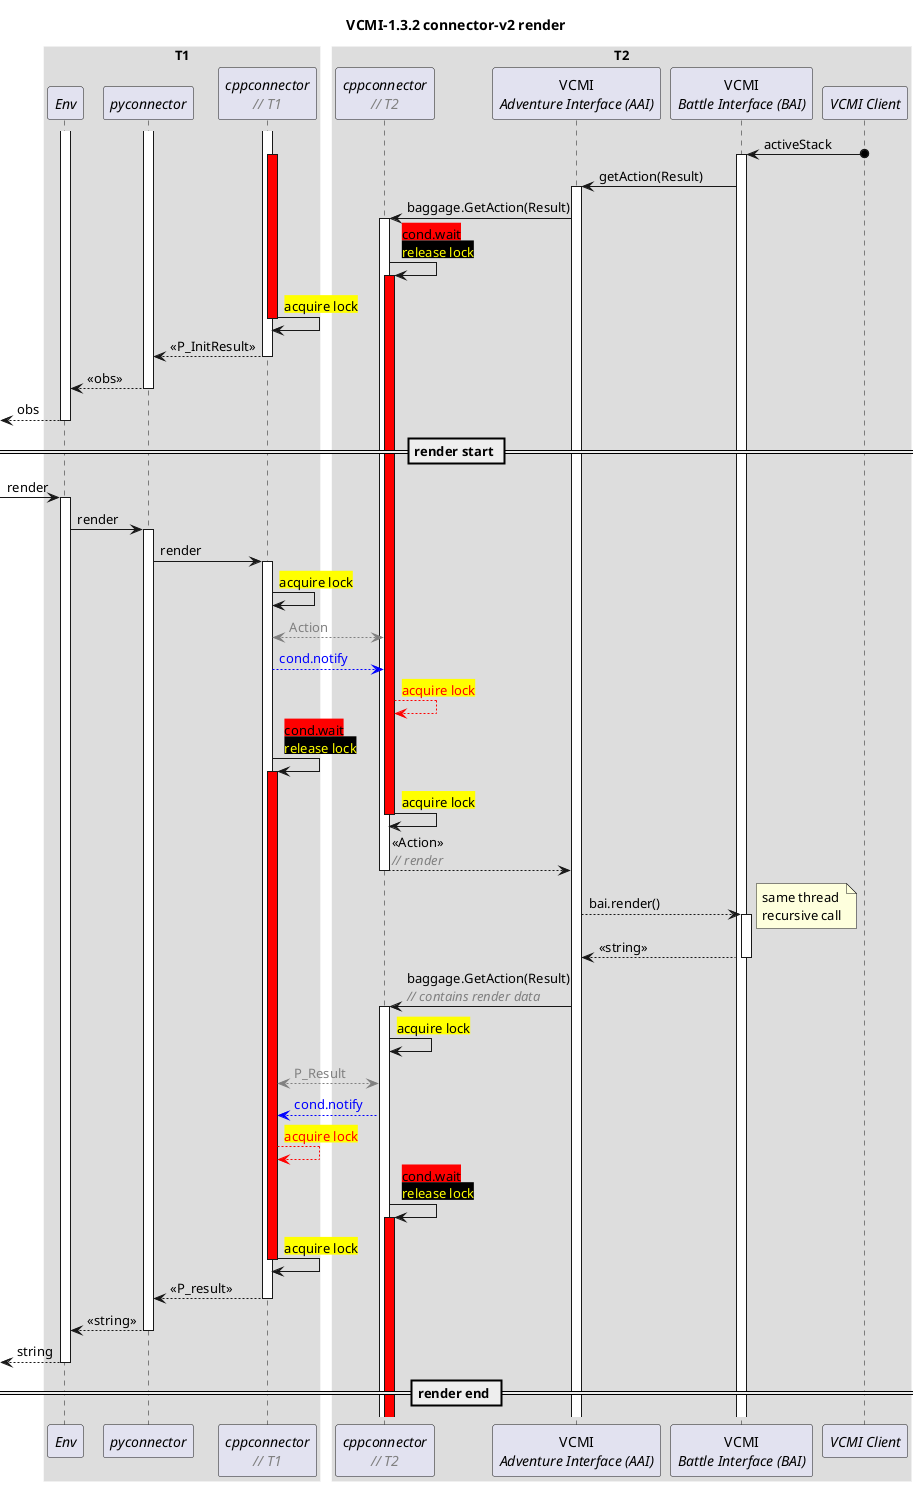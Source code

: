 @startuml "vcmi-1.32-connector-v2-render"

title "VCMI-1.3.2 connector-v2 render"

skinparam sequenceBoxBorderColor #FFF

!$nbsp = "<U+00A0>"

' workaround the fact that text alignment can only be
' set globally. Using hspace(n) returns N monospaced
' $nbsp chars
!function $hspace($length)
  !$res = ""
  !$i = $length
  !while $i > 0
    !$res = $res + $nbsp
    !$i = $i - 1
  !endwhile
  !return "<font:monospaced>"+$res+"</font>"
!endfunction

!function $lock_acq_fail_text()
  !return "<back:yellow><color:red>acquire lock</color></back>"
!endfunction

!procedure $lock_acq_fail($node)
  $node -> $node : $lock_acq_fail_text()
  activate $node #red
!endprocedure

!procedure $lock_acq_direct($node)
  $node -> $node : <back:yellow>acquire lock</back>
!endprocedure

!procedure $lock_acq_latent($node)
  $lock_acq_direct($node)
  deactivate $node
!endprocedure

!procedure $cond_wait($node)
  $node -> $node : <back:red>cond.wait</back>\n<color:yellow><back:black>release lock</back></color>
  activate $node #red
!endprocedure

!procedure $cond_notify($NodeA, $NodeB)
  $NodeA --[#blue]> $NodeB : <color:blue>cond.notify</color>
  $NodeB --[#red]> $NodeB : $lock_acq_fail_text()
!endfunction

!procedure $cond_switch($NodeA, $NodeB)
  $cond_notify($NodeA, $NodeB)
  $cond_wait($NodeA)
  $lock_acq_latent($NodeB)
!endfunction

!function $replace($txt, $search, $repl)
  !$replaced = ""
  !while %strpos($txt, $search) >= 0
    !$position = %strpos($txt, $search)
    !$replaced = $replaced + %substr($txt, 0, $position) + $repl
    !$txt = %substr($txt, $position + %strlen($search))
  !endwhile
  !return $replaced + $txt
!endfunction

!procedure $sharevar($node1, $node2, $txt)
  $node1 <--[#gray]> $node2 : <color:gray>$replace($txt,"\n","</color>\n<color:gray>")</color>
!endfunction

!procedure $sharevar($txt)
  $sharevar(cpp1, cpp2, $txt)
!endfunction

' avoids super long note lines in the diagram
!function $str($txt)
  !return $replace($txt, "\n", %newline())
!endfunction

!function $desc($txt)
  !return "<font:Arial><color:Gray><i>// "+$txt+"</i></color></font>"
!endfunction


box T1
participant "//Env//" as env
participant "//pyconnector//" as py
participant "//cppconnector//\n$desc(T1)" as cpp1
end box

box T2
participant "//cppconnector//\n$desc(T2)" as cpp2
participant "VCMI\n//Adventure Interface (AAI)//" as aai
participant "VCMI\n//Battle Interface (BAI)//" as bai
participant "//VCMI Client//" as vcmiclient
end box

activate cpp1
activate py
activate env

vcmiclient o-> bai ++ : activeStack
activate cpp1 #red
bai -> aai ++ : getAction(Result)
aai -> cpp2 ++ : baggage.GetAction(Result)
$cond_wait(cpp2)
$lock_acq_latent(cpp1)
cpp1 --> py -- : <<P_InitResult>>
py --> env -- : <<obs>>
[<-- env -- : obs

== render start ==

[-> env ++ : render
env -> py ++ : render
py -> cpp1 ++ : render
$lock_acq_direct(cpp1)
$sharevar(Action)
$cond_switch(cpp1, cpp2)
cpp2 --> aai -- : <<Action>>\n$desc("render")
aai --> bai ++ : bai.render()
note right: same thread\nrecursive call
bai --> aai -- : <<string>>
aai -> cpp2 ++ : baggage.GetAction(Result)\n$desc("contains render data")
$lock_acq_direct(cpp2)
cpp2 <--[#gray]> cpp1 : $sharevar(P_Result)
$cond_switch(cpp2, cpp1)
cpp1 --> py -- : <<P_result>>
py --> env -- : <<string>>
[<-- env -- : string

== render end ==

@enduml
